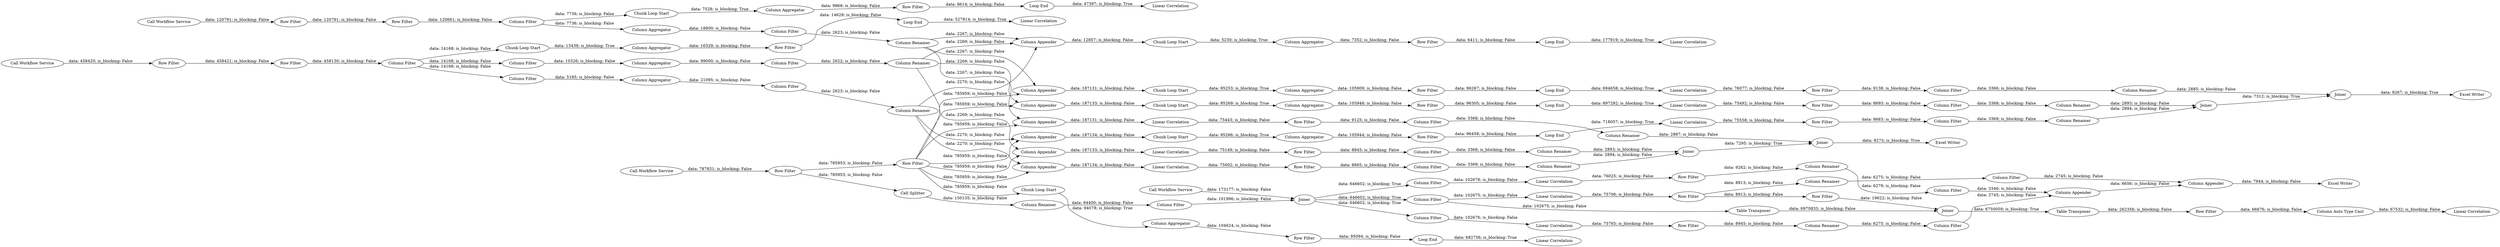 digraph {
	"6225332992402706576_20" [label="Column Aggregator"]
	"5014648821750247129_68" [label=Joiner]
	"5014648821750247129_55" [label="Row Filter"]
	"5014648821750247129_102" [label="Column Filter"]
	"5014648821750247129_45" [label="Call Workflow Service"]
	"5014648821750247129_41" [label="Linear Correlation"]
	"5014648821750247129_62" [label="Column Appender"]
	"5014648821750247129_107" [label="Row Filter"]
	"5014648821750247129_91" [label=Joiner]
	"5014648821750247129_42" [label="Row Filter"]
	"5014648821750247129_15" [label="Row Filter"]
	"5014648821750247129_67" [label="Row Filter"]
	"5014648821750247129_52" [label="Column Renamer"]
	"2820839625462917141_18" [label="Loop End"]
	"5014648821750247129_124" [label="Table Transposer"]
	"5014648821750247129_82" [label="Linear Correlation"]
	"5014648821750247129_115" [label="Column Filter"]
	"5014648821750247129_31" [label="Column Appender"]
	"-3982433380592295957_18" [label="Loop End"]
	"5014648821750247129_90" [label="Linear Correlation"]
	"5344111610036240286_18" [label="Loop End"]
	"5014648821750247129_97" [label="Row Filter"]
	"5014648821750247129_121" [label="Row Filter"]
	"2920718316287320512_19" [label="Chunk Loop Start"]
	"5014648821750247129_75" [label=Joiner]
	"5014648821750247129_83" [label="Column Filter"]
	"5014648821750247129_113" [label="Column Renamer"]
	"5014648821750247129_119" [label="Column Appender"]
	"5014648821750247129_114" [label="Column Filter"]
	"5014648821750247129_104" [label="Column Filter"]
	"5014648821750247129_25" [label="Column Filter"]
	"5344111610036240286_21" [label="Row Filter"]
	"5014648821750247129_66" [label="Row Filter"]
	"-6169544298544963074_19" [label="Chunk Loop Start"]
	"5344111610036240286_20" [label="Column Aggregator"]
	"5014648821750247129_71" [label="Column Filter"]
	"-6169544298544963074_21" [label="Row Filter"]
	"5014648821750247129_122" [label=Joiner]
	"5014648821750247129_100" [label="Cell Splitter"]
	"5014648821750247129_38" [label="Linear Correlation"]
	"5014648821750247129_36" [label="Column Appender"]
	"5014648821750247129_126" [label="Linear Correlation"]
	"5014648821750247129_49" [label="Column Filter"]
	"5014648821750247129_106" [label="Linear Correlation"]
	"5014648821750247129_64" [label="Linear Correlation"]
	"5014648821750247129_101" [label="Column Renamer"]
	"-6169544298544963074_18" [label="Loop End"]
	"5014648821750247129_14" [label="Linear Correlation"]
	"5014648821750247129_35" [label="Column Aggregator"]
	"-6169544298544963074_20" [label="Column Aggregator"]
	"5014648821750247129_111" [label="Column Filter"]
	"5014648821750247129_17" [label="Row Filter"]
	"5014648821750247129_99" [label=Joiner]
	"5014648821750247129_60" [label="Column Filter"]
	"2920718316287320512_21" [label="Row Filter"]
	"5014648821750247129_116" [label="Column Renamer"]
	"5014648821750247129_96" [label="Linear Correlation"]
	"5014648821750247129_123" [label="Table Transposer"]
	"5014648821750247129_47" [label="Column Aggregator"]
	"5014648821750247129_54" [label="Row Filter"]
	"5014648821750247129_1" [label="Call Workflow Service"]
	"5014648821750247129_50" [label="Row Filter"]
	"5014648821750247129_2" [label="Call Workflow Service"]
	"6225332992402706576_21" [label="Row Filter"]
	"5014648821750247129_65" [label="Row Filter"]
	"5014648821750247129_94" [label="Row Filter"]
	"5014648821750247129_120" [label="Excel Writer"]
	"5014648821750247129_24" [label="Column Aggregator"]
	"5014648821750247129_108" [label="Column Filter"]
	"5014648821750247129_30" [label="Column Filter"]
	"5014648821750247129_86" [label="Column Renamer"]
	"5014648821750247129_16" [label="Linear Correlation"]
	"5014648821750247129_105" [label="Row Filter"]
	"5014648821750247129_79" [label="Column Filter"]
	"5014648821750247129_112" [label="Column Appender"]
	"5344111610036240286_19" [label="Chunk Loop Start"]
	"2093167681062024028_21" [label="Row Filter"]
	"5014648821750247129_117" [label="Column Filter"]
	"5014648821750247129_127" [label="Column Auto Type Cast"]
	"5014648821750247129_84" [label="Column Renamer"]
	"5014648821750247129_80" [label="Column Appender"]
	"5014648821750247129_109" [label="Linear Correlation"]
	"2093167681062024028_18" [label="Loop End"]
	"2820839625462917141_19" [label="Chunk Loop Start"]
	"5014648821750247129_87" [label="Column Renamer"]
	"-3982433380592295957_20" [label="Column Aggregator"]
	"2820839625462917141_20" [label="Column Aggregator"]
	"5014648821750247129_70" [label="Column Filter"]
	"5014648821750247129_48" [label="Column Filter"]
	"5014648821750247129_61" [label="Column Filter"]
	"5014648821750247129_98" [label="Call Workflow Service"]
	"5014648821750247129_72" [label="Column Renamer"]
	"2093167681062024028_20" [label="Column Aggregator"]
	"2820839625462917141_21" [label="Row Filter"]
	"5014648821750247129_110" [label="Row Filter"]
	"5014648821750247129_69" [label="Column Filter"]
	"5014648821750247129_53" [label="Column Renamer"]
	"5014648821750247129_92" [label="Excel Writer"]
	"-3982433380592295957_21" [label="Row Filter"]
	"2920718316287320512_20" [label="Column Aggregator"]
	"6225332992402706576_19" [label="Chunk Loop Start"]
	"2920718316287320512_18" [label="Loop End"]
	"5014648821750247129_89" [label="Column Appender"]
	"5014648821750247129_73" [label="Column Renamer"]
	"5014648821750247129_77" [label="Column Filter"]
	"5014648821750247129_125" [label="Row Filter"]
	"5014648821750247129_74" [label="Column Renamer"]
	"-3982433380592295957_19" [label="Chunk Loop Start"]
	"2093167681062024028_19" [label="Chunk Loop Start"]
	"5014648821750247129_29" [label="Linear Correlation"]
	"5014648821750247129_85" [label="Column Appender"]
	"5014648821750247129_118" [label="Column Renamer"]
	"5014648821750247129_95" [label="Row Filter"]
	"6225332992402706576_18" [label="Loop End"]
	"5014648821750247129_59" [label="Column Filter"]
	"5014648821750247129_76" [label="Excel Writer"]
	"5014648821750247129_33" [label="Linear Correlation"]
	"5014648821750247129_51" [label="Column Renamer"]
	"5014648821750247129_103" [label="Linear Correlation"]
	"5014648821750247129_26" [label="Column Appender"]
	"5014648821750247129_78" [label=Joiner]
	"5014648821750247129_100" -> "5014648821750247129_101" [label="data: 150135; is_blocking: False"]
	"5014648821750247129_78" -> "5014648821750247129_91" [label="data: 7295; is_blocking: True"]
	"5014648821750247129_54" -> "5014648821750247129_85" [label="data: 785959; is_blocking: False"]
	"5014648821750247129_94" -> "5014648821750247129_83" [label="data: 9125; is_blocking: False"]
	"5014648821750247129_123" -> "5014648821750247129_122" [label="data: 6970833; is_blocking: False"]
	"5014648821750247129_125" -> "5014648821750247129_127" [label="data: 66676; is_blocking: False"]
	"5014648821750247129_74" -> "5014648821750247129_75" [label="data: 2885; is_blocking: False"]
	"5014648821750247129_110" -> "5014648821750247129_121" [label="data: 8913; is_blocking: False"]
	"5014648821750247129_47" -> "5014648821750247129_48" [label="data: 18800; is_blocking: False"]
	"5014648821750247129_64" -> "5014648821750247129_65" [label="data: 76077; is_blocking: False"]
	"5014648821750247129_83" -> "5014648821750247129_87" [label="data: 3368; is_blocking: False"]
	"5014648821750247129_61" -> "5014648821750247129_35" [label="data: 10326; is_blocking: False"]
	"5014648821750247129_87" -> "5014648821750247129_91" [label="data: 2887; is_blocking: False"]
	"5014648821750247129_108" -> "5014648821750247129_106" [label="data: 102676; is_blocking: False"]
	"5014648821750247129_85" -> "5014648821750247129_90" [label="data: 187131; is_blocking: False"]
	"5014648821750247129_54" -> "2920718316287320512_19" [label="data: 785959; is_blocking: False"]
	"-6169544298544963074_19" -> "-6169544298544963074_20" [label="data: 5230; is_blocking: True"]
	"6225332992402706576_18" -> "5014648821750247129_33" [label="data: 897292; is_blocking: True"]
	"5014648821750247129_111" -> "5014648821750247129_109" [label="data: 102675; is_blocking: False"]
	"-6169544298544963074_18" -> "5014648821750247129_38" [label="data: 177919; is_blocking: True"]
	"5014648821750247129_54" -> "5014648821750247129_31" [label="data: 785959; is_blocking: False"]
	"5014648821750247129_31" -> "6225332992402706576_19" [label="data: 187133; is_blocking: False"]
	"2093167681062024028_20" -> "2093167681062024028_21" [label="data: 105944; is_blocking: False"]
	"-3982433380592295957_18" -> "5014648821750247129_64" [label="data: 694658; is_blocking: True"]
	"5014648821750247129_115" -> "5014648821750247129_112" [label="data: 2745; is_blocking: False"]
	"5014648821750247129_113" -> "5014648821750247129_114" [label="data: 6279; is_blocking: False"]
	"5014648821750247129_79" -> "5014648821750247129_84" [label="data: 3369; is_blocking: False"]
	"2093167681062024028_18" -> "5014648821750247129_29" [label="data: 718057; is_blocking: True"]
	"5014648821750247129_30" -> "5014648821750247129_52" [label="data: 2622; is_blocking: False"]
	"6225332992402706576_21" -> "6225332992402706576_18" [label="data: 96305; is_blocking: False"]
	"5014648821750247129_86" -> "5014648821750247129_78" [label="data: 2893; is_blocking: False"]
	"-3982433380592295957_19" -> "-3982433380592295957_20" [label="data: 95253; is_blocking: True"]
	"5014648821750247129_51" -> "5014648821750247129_62" [label="data: 2267; is_blocking: False"]
	"5344111610036240286_20" -> "5344111610036240286_21" [label="data: 9868; is_blocking: False"]
	"5014648821750247129_1" -> "5014648821750247129_15" [label="data: 458420; is_blocking: False"]
	"2920718316287320512_21" -> "2920718316287320512_18" [label="data: 95094; is_blocking: False"]
	"5014648821750247129_112" -> "5014648821750247129_119" [label="data: 6656; is_blocking: False"]
	"5014648821750247129_97" -> "5014648821750247129_77" [label="data: 8845; is_blocking: False"]
	"5014648821750247129_116" -> "5014648821750247129_115" [label="data: 6275; is_blocking: False"]
	"5014648821750247129_49" -> "5344111610036240286_19" [label="data: 7736; is_blocking: False"]
	"5014648821750247129_54" -> "5014648821750247129_89" [label="data: 785959; is_blocking: False"]
	"5014648821750247129_25" -> "5014648821750247129_53" [label="data: 2623; is_blocking: False"]
	"5014648821750247129_60" -> "5014648821750247129_24" [label="data: 5185; is_blocking: False"]
	"5014648821750247129_117" -> "5014648821750247129_119" [label="data: 2745; is_blocking: False"]
	"5014648821750247129_53" -> "5014648821750247129_36" [label="data: 2270; is_blocking: False"]
	"5014648821750247129_99" -> "5014648821750247129_104" [label="data: 646602; is_blocking: True"]
	"5014648821750247129_33" -> "5014648821750247129_67" [label="data: 75492; is_blocking: False"]
	"5014648821750247129_2" -> "5014648821750247129_17" [label="data: 787831; is_blocking: False"]
	"5014648821750247129_118" -> "5014648821750247129_117" [label="data: 6275; is_blocking: False"]
	"5014648821750247129_59" -> "2820839625462917141_19" [label="data: 14168; is_blocking: False"]
	"5014648821750247129_66" -> "5014648821750247129_69" [label="data: 8683; is_blocking: False"]
	"5014648821750247129_45" -> "5014648821750247129_42" [label="data: 120791; is_blocking: False"]
	"5014648821750247129_62" -> "-3982433380592295957_19" [label="data: 187131; is_blocking: False"]
	"2920718316287320512_20" -> "2920718316287320512_21" [label="data: 104624; is_blocking: False"]
	"2820839625462917141_21" -> "2820839625462917141_18" [label="data: 14629; is_blocking: False"]
	"5014648821750247129_71" -> "5014648821750247129_74" [label="data: 3366; is_blocking: False"]
	"5344111610036240286_18" -> "5014648821750247129_41" [label="data: 47397; is_blocking: True"]
	"5014648821750247129_68" -> "5014648821750247129_75" [label="data: 7312; is_blocking: True"]
	"5014648821750247129_127" -> "5014648821750247129_126" [label="data: 67532; is_blocking: False"]
	"5014648821750247129_124" -> "5014648821750247129_125" [label="data: 262356; is_blocking: False"]
	"5014648821750247129_111" -> "5014648821750247129_123" [label="data: 102675; is_blocking: False"]
	"5014648821750247129_90" -> "5014648821750247129_94" [label="data: 75443; is_blocking: False"]
	"2093167681062024028_21" -> "2093167681062024028_18" [label="data: 96458; is_blocking: False"]
	"5014648821750247129_29" -> "5014648821750247129_66" [label="data: 75558; is_blocking: False"]
	"5014648821750247129_52" -> "5014648821750247129_89" [label="data: 2269; is_blocking: False"]
	"5014648821750247129_54" -> "5014648821750247129_62" [label="data: 785959; is_blocking: False"]
	"5344111610036240286_21" -> "5344111610036240286_18" [label="data: 8614; is_blocking: False"]
	"5014648821750247129_51" -> "5014648821750247129_36" [label="data: 2267; is_blocking: False"]
	"5014648821750247129_36" -> "-6169544298544963074_19" [label="data: 12857; is_blocking: False"]
	"5014648821750247129_65" -> "5014648821750247129_71" [label="data: 9138; is_blocking: False"]
	"5014648821750247129_91" -> "5014648821750247129_92" [label="data: 9273; is_blocking: True"]
	"6225332992402706576_19" -> "6225332992402706576_20" [label="data: 95269; is_blocking: True"]
	"5014648821750247129_106" -> "5014648821750247129_107" [label="data: 75765; is_blocking: False"]
	"5014648821750247129_109" -> "5014648821750247129_110" [label="data: 75706; is_blocking: False"]
	"5014648821750247129_99" -> "5014648821750247129_108" [label="data: 646602; is_blocking: True"]
	"2820839625462917141_18" -> "5014648821750247129_14" [label="data: 527814; is_blocking: True"]
	"5014648821750247129_104" -> "5014648821750247129_103" [label="data: 102678; is_blocking: False"]
	"5014648821750247129_15" -> "5014648821750247129_55" [label="data: 458421; is_blocking: False"]
	"5014648821750247129_26" -> "2093167681062024028_19" [label="data: 187134; is_blocking: False"]
	"5014648821750247129_107" -> "5014648821750247129_116" [label="data: 8945; is_blocking: False"]
	"5014648821750247129_72" -> "5014648821750247129_68" [label="data: 2894; is_blocking: False"]
	"5014648821750247129_17" -> "5014648821750247129_100" [label="data: 785953; is_blocking: False"]
	"2820839625462917141_19" -> "2820839625462917141_20" [label="data: 13439; is_blocking: True"]
	"2920718316287320512_18" -> "5014648821750247129_16" [label="data: 682756; is_blocking: True"]
	"5014648821750247129_122" -> "5014648821750247129_124" [label="data: 6750059; is_blocking: True"]
	"5014648821750247129_119" -> "5014648821750247129_120" [label="data: 7944; is_blocking: False"]
	"5014648821750247129_54" -> "5014648821750247129_80" [label="data: 785959; is_blocking: False"]
	"-6169544298544963074_20" -> "-6169544298544963074_21" [label="data: 7352; is_blocking: False"]
	"2920718316287320512_19" -> "2920718316287320512_20" [label="data: 94078; is_blocking: True"]
	"2093167681062024028_19" -> "2093167681062024028_20" [label="data: 95266; is_blocking: True"]
	"5014648821750247129_82" -> "5014648821750247129_95" [label="data: 75002; is_blocking: False"]
	"5014648821750247129_17" -> "5014648821750247129_54" [label="data: 785953; is_blocking: False"]
	"5014648821750247129_67" -> "5014648821750247129_70" [label="data: 8893; is_blocking: False"]
	"5014648821750247129_75" -> "5014648821750247129_76" [label="data: 9267; is_blocking: True"]
	"5014648821750247129_96" -> "5014648821750247129_97" [label="data: 75149; is_blocking: False"]
	"5014648821750247129_52" -> "5014648821750247129_31" [label="data: 2269; is_blocking: False"]
	"5014648821750247129_95" -> "5014648821750247129_79" [label="data: 8665; is_blocking: False"]
	"5014648821750247129_77" -> "5014648821750247129_86" [label="data: 3368; is_blocking: False"]
	"5014648821750247129_70" -> "5014648821750247129_73" [label="data: 3368; is_blocking: False"]
	"5014648821750247129_54" -> "5014648821750247129_26" [label="data: 785959; is_blocking: False"]
	"5014648821750247129_98" -> "5014648821750247129_99" [label="data: 173177; is_blocking: False"]
	"5014648821750247129_110" -> "5014648821750247129_118" [label="data: 8913; is_blocking: False"]
	"5014648821750247129_53" -> "5014648821750247129_26" [label="data: 2270; is_blocking: False"]
	"5014648821750247129_49" -> "5014648821750247129_47" [label="data: 7736; is_blocking: False"]
	"5014648821750247129_24" -> "5014648821750247129_25" [label="data: 21095; is_blocking: False"]
	"-3982433380592295957_20" -> "-3982433380592295957_21" [label="data: 105909; is_blocking: False"]
	"5014648821750247129_51" -> "5014648821750247129_85" [label="data: 2267; is_blocking: False"]
	"5014648821750247129_35" -> "5014648821750247129_30" [label="data: 99000; is_blocking: False"]
	"5014648821750247129_50" -> "5014648821750247129_49" [label="data: 120661; is_blocking: False"]
	"5014648821750247129_89" -> "5014648821750247129_96" [label="data: 187133; is_blocking: False"]
	"5014648821750247129_52" -> "5014648821750247129_36" [label="data: 2269; is_blocking: False"]
	"5014648821750247129_80" -> "5014648821750247129_82" [label="data: 187134; is_blocking: False"]
	"5014648821750247129_48" -> "5014648821750247129_51" [label="data: 2623; is_blocking: False"]
	"5014648821750247129_69" -> "5014648821750247129_72" [label="data: 3369; is_blocking: False"]
	"5014648821750247129_105" -> "5014648821750247129_113" [label="data: 9262; is_blocking: False"]
	"5014648821750247129_102" -> "5014648821750247129_99" [label="data: 101996; is_blocking: False"]
	"-6169544298544963074_21" -> "-6169544298544963074_18" [label="data: 6411; is_blocking: False"]
	"-3982433380592295957_21" -> "-3982433380592295957_18" [label="data: 96267; is_blocking: False"]
	"5014648821750247129_114" -> "5014648821750247129_112" [label="data: 3346; is_blocking: False"]
	"5014648821750247129_53" -> "5014648821750247129_80" [label="data: 2270; is_blocking: False"]
	"5014648821750247129_42" -> "5014648821750247129_50" [label="data: 120791; is_blocking: False"]
	"2820839625462917141_20" -> "2820839625462917141_21" [label="data: 16329; is_blocking: False"]
	"5014648821750247129_59" -> "5014648821750247129_60" [label="data: 14168; is_blocking: False"]
	"5014648821750247129_99" -> "5014648821750247129_111" [label="data: 646602; is_blocking: True"]
	"5014648821750247129_59" -> "5014648821750247129_61" [label="data: 14168; is_blocking: False"]
	"5014648821750247129_101" -> "5014648821750247129_102" [label="data: 94400; is_blocking: False"]
	"6225332992402706576_20" -> "6225332992402706576_21" [label="data: 105948; is_blocking: False"]
	"5014648821750247129_103" -> "5014648821750247129_105" [label="data: 76025; is_blocking: False"]
	"5014648821750247129_73" -> "5014648821750247129_68" [label="data: 2893; is_blocking: False"]
	"5344111610036240286_19" -> "5344111610036240286_20" [label="data: 7528; is_blocking: True"]
	"5014648821750247129_121" -> "5014648821750247129_122" [label="data: 19622; is_blocking: False"]
	"5014648821750247129_84" -> "5014648821750247129_78" [label="data: 2894; is_blocking: False"]
	"5014648821750247129_55" -> "5014648821750247129_59" [label="data: 458130; is_blocking: False"]
	rankdir=LR
}
